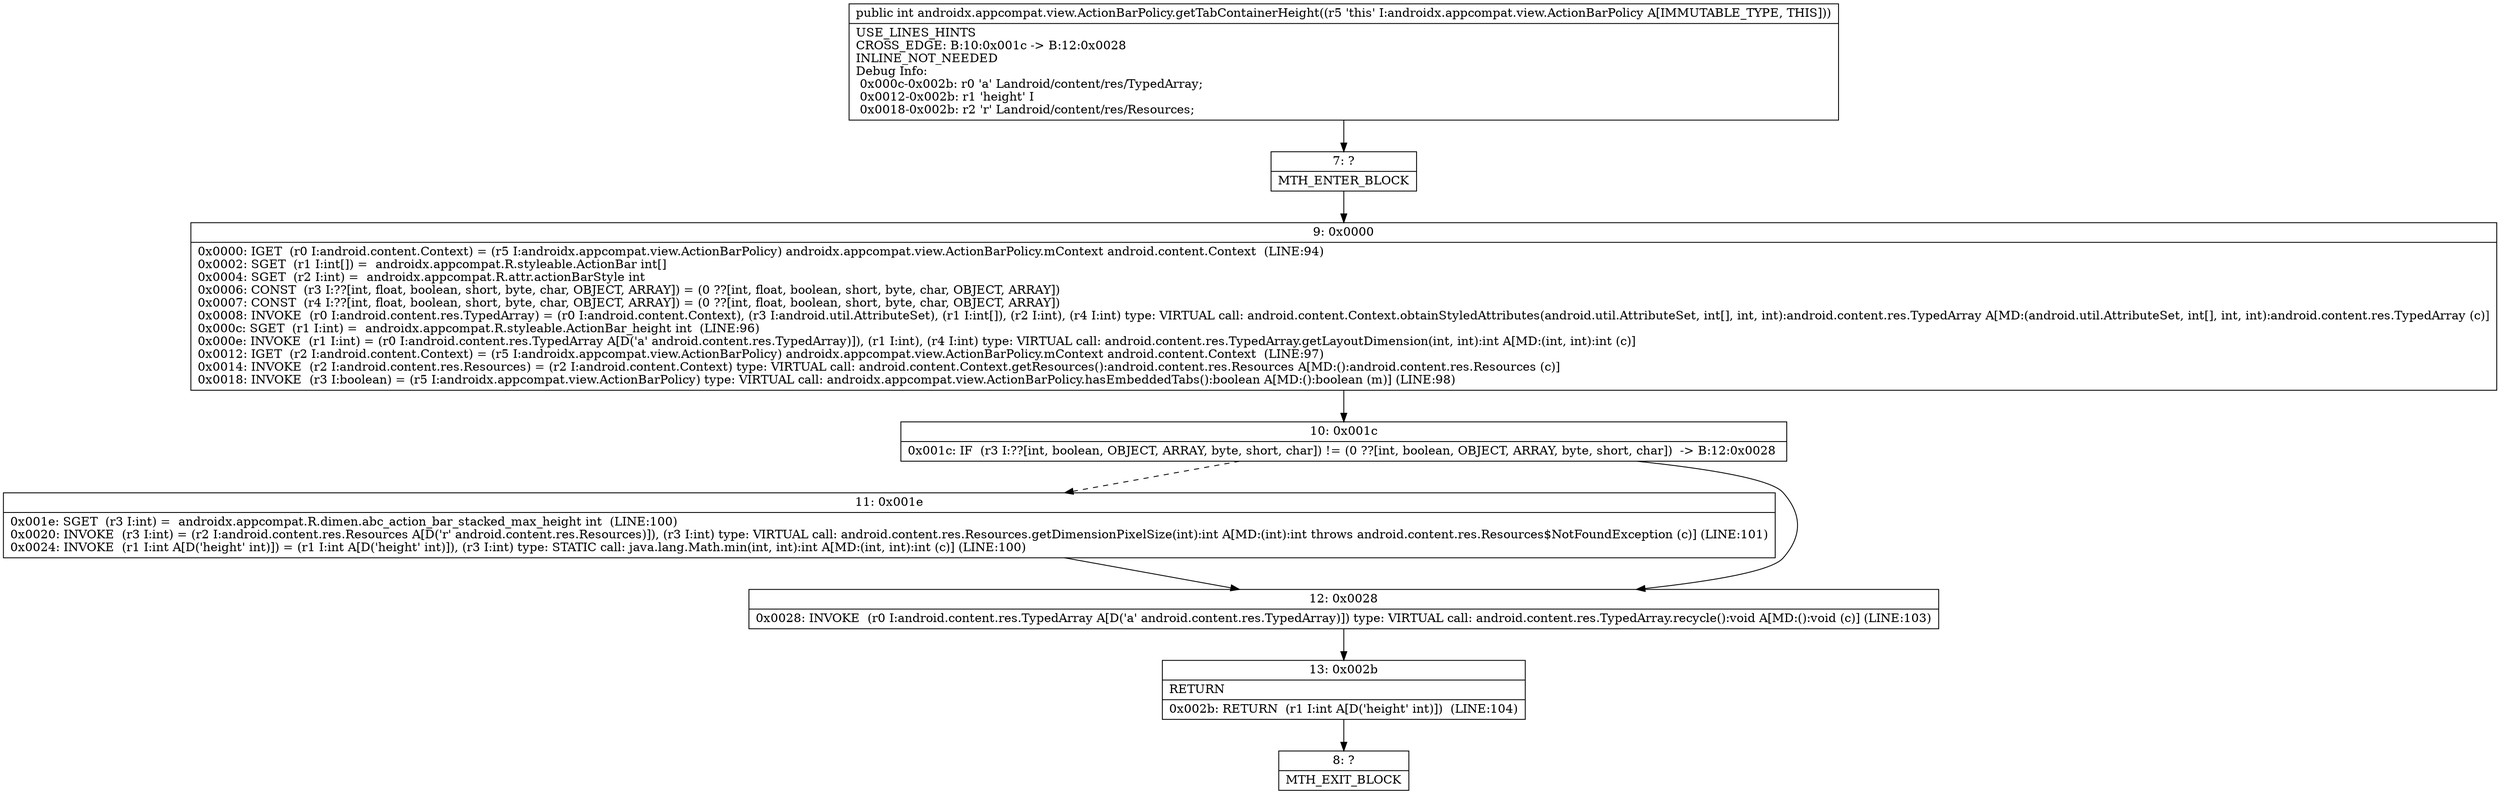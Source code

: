 digraph "CFG forandroidx.appcompat.view.ActionBarPolicy.getTabContainerHeight()I" {
Node_7 [shape=record,label="{7\:\ ?|MTH_ENTER_BLOCK\l}"];
Node_9 [shape=record,label="{9\:\ 0x0000|0x0000: IGET  (r0 I:android.content.Context) = (r5 I:androidx.appcompat.view.ActionBarPolicy) androidx.appcompat.view.ActionBarPolicy.mContext android.content.Context  (LINE:94)\l0x0002: SGET  (r1 I:int[]) =  androidx.appcompat.R.styleable.ActionBar int[] \l0x0004: SGET  (r2 I:int) =  androidx.appcompat.R.attr.actionBarStyle int \l0x0006: CONST  (r3 I:??[int, float, boolean, short, byte, char, OBJECT, ARRAY]) = (0 ??[int, float, boolean, short, byte, char, OBJECT, ARRAY]) \l0x0007: CONST  (r4 I:??[int, float, boolean, short, byte, char, OBJECT, ARRAY]) = (0 ??[int, float, boolean, short, byte, char, OBJECT, ARRAY]) \l0x0008: INVOKE  (r0 I:android.content.res.TypedArray) = (r0 I:android.content.Context), (r3 I:android.util.AttributeSet), (r1 I:int[]), (r2 I:int), (r4 I:int) type: VIRTUAL call: android.content.Context.obtainStyledAttributes(android.util.AttributeSet, int[], int, int):android.content.res.TypedArray A[MD:(android.util.AttributeSet, int[], int, int):android.content.res.TypedArray (c)]\l0x000c: SGET  (r1 I:int) =  androidx.appcompat.R.styleable.ActionBar_height int  (LINE:96)\l0x000e: INVOKE  (r1 I:int) = (r0 I:android.content.res.TypedArray A[D('a' android.content.res.TypedArray)]), (r1 I:int), (r4 I:int) type: VIRTUAL call: android.content.res.TypedArray.getLayoutDimension(int, int):int A[MD:(int, int):int (c)]\l0x0012: IGET  (r2 I:android.content.Context) = (r5 I:androidx.appcompat.view.ActionBarPolicy) androidx.appcompat.view.ActionBarPolicy.mContext android.content.Context  (LINE:97)\l0x0014: INVOKE  (r2 I:android.content.res.Resources) = (r2 I:android.content.Context) type: VIRTUAL call: android.content.Context.getResources():android.content.res.Resources A[MD:():android.content.res.Resources (c)]\l0x0018: INVOKE  (r3 I:boolean) = (r5 I:androidx.appcompat.view.ActionBarPolicy) type: VIRTUAL call: androidx.appcompat.view.ActionBarPolicy.hasEmbeddedTabs():boolean A[MD:():boolean (m)] (LINE:98)\l}"];
Node_10 [shape=record,label="{10\:\ 0x001c|0x001c: IF  (r3 I:??[int, boolean, OBJECT, ARRAY, byte, short, char]) != (0 ??[int, boolean, OBJECT, ARRAY, byte, short, char])  \-\> B:12:0x0028 \l}"];
Node_11 [shape=record,label="{11\:\ 0x001e|0x001e: SGET  (r3 I:int) =  androidx.appcompat.R.dimen.abc_action_bar_stacked_max_height int  (LINE:100)\l0x0020: INVOKE  (r3 I:int) = (r2 I:android.content.res.Resources A[D('r' android.content.res.Resources)]), (r3 I:int) type: VIRTUAL call: android.content.res.Resources.getDimensionPixelSize(int):int A[MD:(int):int throws android.content.res.Resources$NotFoundException (c)] (LINE:101)\l0x0024: INVOKE  (r1 I:int A[D('height' int)]) = (r1 I:int A[D('height' int)]), (r3 I:int) type: STATIC call: java.lang.Math.min(int, int):int A[MD:(int, int):int (c)] (LINE:100)\l}"];
Node_12 [shape=record,label="{12\:\ 0x0028|0x0028: INVOKE  (r0 I:android.content.res.TypedArray A[D('a' android.content.res.TypedArray)]) type: VIRTUAL call: android.content.res.TypedArray.recycle():void A[MD:():void (c)] (LINE:103)\l}"];
Node_13 [shape=record,label="{13\:\ 0x002b|RETURN\l|0x002b: RETURN  (r1 I:int A[D('height' int)])  (LINE:104)\l}"];
Node_8 [shape=record,label="{8\:\ ?|MTH_EXIT_BLOCK\l}"];
MethodNode[shape=record,label="{public int androidx.appcompat.view.ActionBarPolicy.getTabContainerHeight((r5 'this' I:androidx.appcompat.view.ActionBarPolicy A[IMMUTABLE_TYPE, THIS]))  | USE_LINES_HINTS\lCROSS_EDGE: B:10:0x001c \-\> B:12:0x0028\lINLINE_NOT_NEEDED\lDebug Info:\l  0x000c\-0x002b: r0 'a' Landroid\/content\/res\/TypedArray;\l  0x0012\-0x002b: r1 'height' I\l  0x0018\-0x002b: r2 'r' Landroid\/content\/res\/Resources;\l}"];
MethodNode -> Node_7;Node_7 -> Node_9;
Node_9 -> Node_10;
Node_10 -> Node_11[style=dashed];
Node_10 -> Node_12;
Node_11 -> Node_12;
Node_12 -> Node_13;
Node_13 -> Node_8;
}

